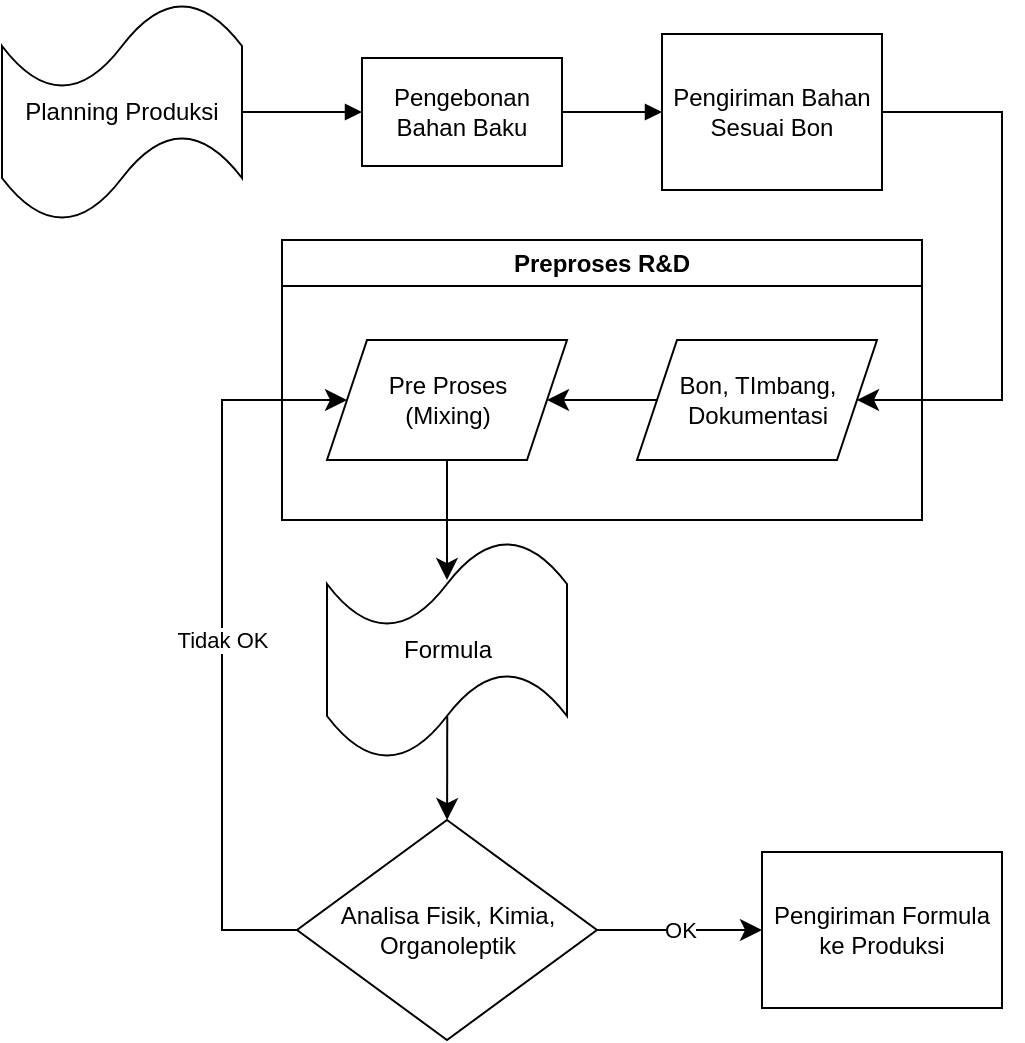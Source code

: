 <mxfile version="26.2.9">
  <diagram id="TSSmkDrg0120R5e7NNq-" name="Pengadaan Formula">
    <mxGraphModel dx="1627" dy="1106" grid="1" gridSize="10" guides="1" tooltips="1" connect="1" arrows="1" fold="1" page="1" pageScale="1" pageWidth="850" pageHeight="1100" math="0" shadow="0">
      <root>
        <mxCell id="0" />
        <mxCell id="1" parent="0" />
        <mxCell id="z9CND6TuXU0VorKSIdKT-4" value="Pengebonan Bahan Baku" style="whiteSpace=wrap;strokeWidth=1;" parent="1" vertex="1">
          <mxGeometry x="340" y="179" width="100" height="54" as="geometry" />
        </mxCell>
        <mxCell id="X_7heQAOQwNQK7jmX3UY-15" style="edgeStyle=orthogonalEdgeStyle;rounded=0;orthogonalLoop=1;jettySize=auto;html=1;exitX=1;exitY=0.5;exitDx=0;exitDy=0;entryX=1;entryY=0.5;entryDx=0;entryDy=0;fontSize=12;startSize=8;endSize=8;" parent="1" source="z9CND6TuXU0VorKSIdKT-5" target="z9CND6TuXU0VorKSIdKT-16" edge="1">
          <mxGeometry relative="1" as="geometry">
            <Array as="points">
              <mxPoint x="660" y="206" />
              <mxPoint x="660" y="350" />
            </Array>
          </mxGeometry>
        </mxCell>
        <mxCell id="z9CND6TuXU0VorKSIdKT-5" value="Pengiriman Bahan Sesuai Bon" style="whiteSpace=wrap;strokeWidth=1;" parent="1" vertex="1">
          <mxGeometry x="490" y="167" width="110" height="78" as="geometry" />
        </mxCell>
        <mxCell id="z9CND6TuXU0VorKSIdKT-6" value="Pengiriman Formula ke Produksi" style="whiteSpace=wrap;strokeWidth=1;" parent="1" vertex="1">
          <mxGeometry x="540" y="576" width="120" height="78" as="geometry" />
        </mxCell>
        <mxCell id="z9CND6TuXU0VorKSIdKT-9" value="" style="curved=1;startArrow=none;endArrow=block;entryX=0;entryY=0.5;rounded=0;exitX=1;exitY=0.5;exitDx=0;exitDy=0;exitPerimeter=0;entryDx=0;entryDy=0;" parent="1" source="z9CND6TuXU0VorKSIdKT-13" target="z9CND6TuXU0VorKSIdKT-4" edge="1">
          <mxGeometry relative="1" as="geometry">
            <Array as="points" />
          </mxGeometry>
        </mxCell>
        <mxCell id="z9CND6TuXU0VorKSIdKT-10" value="" style="curved=1;startArrow=none;endArrow=block;entryX=0;entryY=0.5;rounded=0;exitX=1;exitY=0.5;exitDx=0;exitDy=0;entryDx=0;entryDy=0;" parent="1" source="z9CND6TuXU0VorKSIdKT-4" target="z9CND6TuXU0VorKSIdKT-5" edge="1">
          <mxGeometry relative="1" as="geometry">
            <Array as="points" />
            <mxPoint x="600" y="190" as="sourcePoint" />
          </mxGeometry>
        </mxCell>
        <mxCell id="z9CND6TuXU0VorKSIdKT-13" value="Planning Produksi" style="shape=tape;html=1;whiteSpace=wrap;" parent="1" vertex="1">
          <mxGeometry x="160" y="151" width="120" height="110" as="geometry" />
        </mxCell>
        <mxCell id="X_7heQAOQwNQK7jmX3UY-10" value="" style="edgeStyle=none;curved=1;rounded=0;orthogonalLoop=1;jettySize=auto;html=1;fontSize=12;startSize=8;endSize=8;exitX=0.501;exitY=0.802;exitDx=0;exitDy=0;exitPerimeter=0;" parent="1" source="z9CND6TuXU0VorKSIdKT-14" target="X_7heQAOQwNQK7jmX3UY-5" edge="1">
          <mxGeometry relative="1" as="geometry" />
        </mxCell>
        <mxCell id="z9CND6TuXU0VorKSIdKT-14" value="Formula" style="shape=tape;html=1;whiteSpace=wrap;" parent="1" vertex="1">
          <mxGeometry x="322.5" y="420" width="120" height="110" as="geometry" />
        </mxCell>
        <mxCell id="X_7heQAOQwNQK7jmX3UY-5" value="Analisa Fisik, Kimia, Organoleptik" style="rhombus;whiteSpace=wrap;html=1;" parent="1" vertex="1">
          <mxGeometry x="307.5" y="560" width="150" height="110" as="geometry" />
        </mxCell>
        <mxCell id="X_7heQAOQwNQK7jmX3UY-7" value="" style="endArrow=classic;html=1;rounded=0;fontSize=12;startSize=8;endSize=8;exitX=0;exitY=0.5;exitDx=0;exitDy=0;entryX=0;entryY=0.5;entryDx=0;entryDy=0;edgeStyle=orthogonalEdgeStyle;" parent="1" source="X_7heQAOQwNQK7jmX3UY-5" target="X_7heQAOQwNQK7jmX3UY-1" edge="1">
          <mxGeometry relative="1" as="geometry">
            <mxPoint x="370" y="430" as="sourcePoint" />
            <mxPoint x="470" y="430" as="targetPoint" />
            <Array as="points">
              <mxPoint x="270" y="615" />
              <mxPoint x="270" y="350" />
            </Array>
          </mxGeometry>
        </mxCell>
        <mxCell id="X_7heQAOQwNQK7jmX3UY-8" value="Tidak OK" style="edgeLabel;resizable=0;html=1;;align=center;verticalAlign=middle;" parent="X_7heQAOQwNQK7jmX3UY-7" connectable="0" vertex="1">
          <mxGeometry relative="1" as="geometry" />
        </mxCell>
        <mxCell id="X_7heQAOQwNQK7jmX3UY-9" style="edgeStyle=none;curved=1;rounded=0;orthogonalLoop=1;jettySize=auto;html=1;exitX=0.5;exitY=1;exitDx=0;exitDy=0;fontSize=12;startSize=8;endSize=8;entryX=0.5;entryY=0.182;entryDx=0;entryDy=0;entryPerimeter=0;" parent="1" source="X_7heQAOQwNQK7jmX3UY-1" target="z9CND6TuXU0VorKSIdKT-14" edge="1">
          <mxGeometry relative="1" as="geometry">
            <mxPoint x="389" y="440" as="targetPoint" />
          </mxGeometry>
        </mxCell>
        <mxCell id="X_7heQAOQwNQK7jmX3UY-11" value="" style="endArrow=classic;html=1;rounded=0;fontSize=12;startSize=8;endSize=8;curved=1;entryX=0;entryY=0.5;entryDx=0;entryDy=0;exitX=1;exitY=0.5;exitDx=0;exitDy=0;" parent="1" source="X_7heQAOQwNQK7jmX3UY-5" target="z9CND6TuXU0VorKSIdKT-6" edge="1">
          <mxGeometry relative="1" as="geometry">
            <mxPoint x="390" y="600" as="sourcePoint" />
            <mxPoint x="490" y="600" as="targetPoint" />
          </mxGeometry>
        </mxCell>
        <mxCell id="X_7heQAOQwNQK7jmX3UY-12" value="OK" style="edgeLabel;resizable=0;html=1;;align=center;verticalAlign=middle;" parent="X_7heQAOQwNQK7jmX3UY-11" connectable="0" vertex="1">
          <mxGeometry relative="1" as="geometry" />
        </mxCell>
        <mxCell id="X_7heQAOQwNQK7jmX3UY-14" value="Preproses R&amp;amp;D" style="swimlane;whiteSpace=wrap;html=1;" parent="1" vertex="1">
          <mxGeometry x="300" y="270" width="320" height="140" as="geometry">
            <mxRectangle x="300" y="270" width="120" height="30" as="alternateBounds" />
          </mxGeometry>
        </mxCell>
        <mxCell id="X_7heQAOQwNQK7jmX3UY-3" style="edgeStyle=none;curved=1;rounded=0;orthogonalLoop=1;jettySize=auto;html=1;exitX=0;exitY=0.5;exitDx=0;exitDy=0;entryX=1;entryY=0.5;entryDx=0;entryDy=0;fontSize=12;startSize=8;endSize=8;" parent="X_7heQAOQwNQK7jmX3UY-14" source="z9CND6TuXU0VorKSIdKT-16" target="X_7heQAOQwNQK7jmX3UY-1" edge="1">
          <mxGeometry relative="1" as="geometry" />
        </mxCell>
        <mxCell id="z9CND6TuXU0VorKSIdKT-16" value="Bon, TImbang, Dokumentasi" style="shape=parallelogram;perimeter=parallelogramPerimeter;whiteSpace=wrap;html=1;fixedSize=1;" parent="X_7heQAOQwNQK7jmX3UY-14" vertex="1">
          <mxGeometry x="177.5" y="50" width="120" height="60" as="geometry" />
        </mxCell>
        <mxCell id="X_7heQAOQwNQK7jmX3UY-1" value="Pre Proses&lt;br&gt;(Mixing)" style="shape=parallelogram;perimeter=parallelogramPerimeter;whiteSpace=wrap;html=1;fixedSize=1;" parent="X_7heQAOQwNQK7jmX3UY-14" vertex="1">
          <mxGeometry x="22.5" y="50" width="120" height="60" as="geometry" />
        </mxCell>
      </root>
    </mxGraphModel>
  </diagram>
</mxfile>
